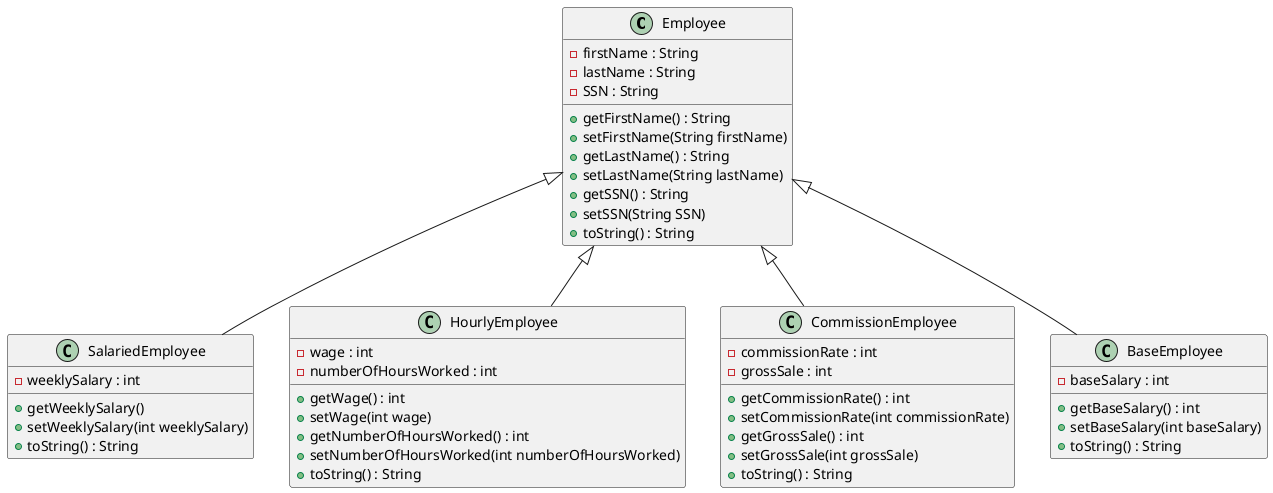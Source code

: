 @startuml
class Employee {
    - firstName : String
    - lastName : String
    - SSN : String
    + getFirstName() : String
    + setFirstName(String firstName)
    + getLastName() : String
    + setLastName(String lastName)
    + getSSN() : String
    + setSSN(String SSN)
    + toString() : String

}

class SalariedEmployee {
    - weeklySalary : int
    + getWeeklySalary()
    + setWeeklySalary(int weeklySalary)
    + toString() : String
}

class HourlyEmployee {
    - wage : int
    - numberOfHoursWorked : int
    + getWage() : int
    + setWage(int wage)
    + getNumberOfHoursWorked() : int
    + setNumberOfHoursWorked(int numberOfHoursWorked)
    + toString() : String
}

class CommissionEmployee {
    - commissionRate : int
    - grossSale : int
    + getCommissionRate() : int
    + setCommissionRate(int commissionRate)
    + getGrossSale() : int
    + setGrossSale(int grossSale)
    + toString() : String
}

class BaseEmployee {
    - baseSalary : int
    + getBaseSalary() : int
    + setBaseSalary(int baseSalary)
    + toString() : String
}

Employee <|-- SalariedEmployee
Employee <|-- HourlyEmployee
Employee <|-- CommissionEmployee
Employee <|-- BaseEmployee

@enduml